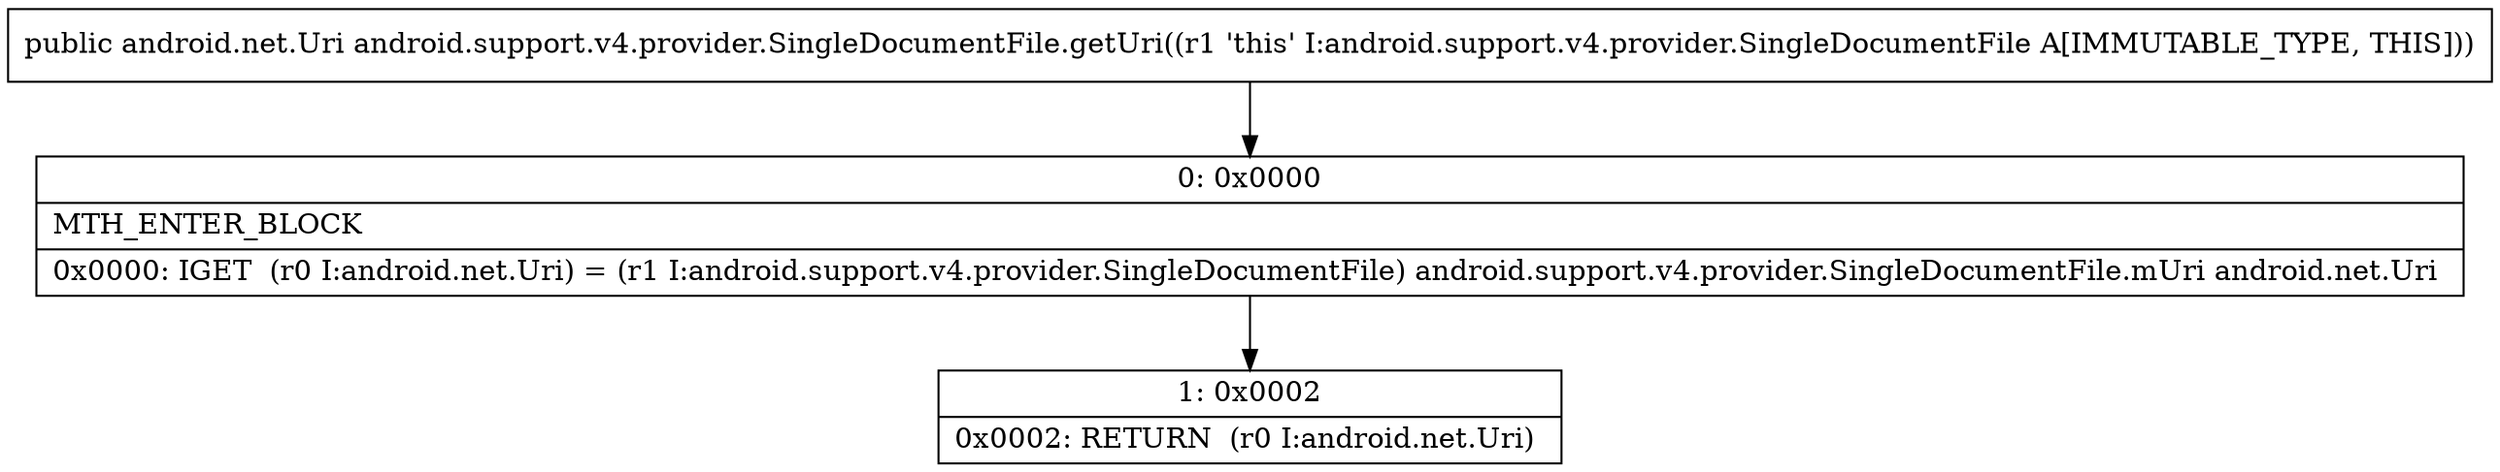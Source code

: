 digraph "CFG forandroid.support.v4.provider.SingleDocumentFile.getUri()Landroid\/net\/Uri;" {
Node_0 [shape=record,label="{0\:\ 0x0000|MTH_ENTER_BLOCK\l|0x0000: IGET  (r0 I:android.net.Uri) = (r1 I:android.support.v4.provider.SingleDocumentFile) android.support.v4.provider.SingleDocumentFile.mUri android.net.Uri \l}"];
Node_1 [shape=record,label="{1\:\ 0x0002|0x0002: RETURN  (r0 I:android.net.Uri) \l}"];
MethodNode[shape=record,label="{public android.net.Uri android.support.v4.provider.SingleDocumentFile.getUri((r1 'this' I:android.support.v4.provider.SingleDocumentFile A[IMMUTABLE_TYPE, THIS])) }"];
MethodNode -> Node_0;
Node_0 -> Node_1;
}

